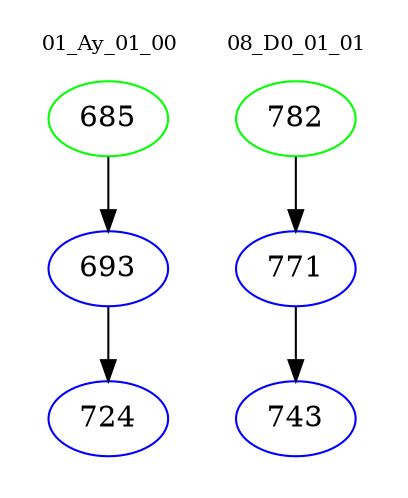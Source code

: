 digraph{
subgraph cluster_0 {
color = white
label = "01_Ay_01_00";
fontsize=10;
T0_685 [label="685", color="green"]
T0_685 -> T0_693 [color="black"]
T0_693 [label="693", color="blue"]
T0_693 -> T0_724 [color="black"]
T0_724 [label="724", color="blue"]
}
subgraph cluster_1 {
color = white
label = "08_D0_01_01";
fontsize=10;
T1_782 [label="782", color="green"]
T1_782 -> T1_771 [color="black"]
T1_771 [label="771", color="blue"]
T1_771 -> T1_743 [color="black"]
T1_743 [label="743", color="blue"]
}
}
